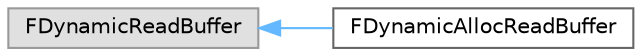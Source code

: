 digraph "Graphical Class Hierarchy"
{
 // INTERACTIVE_SVG=YES
 // LATEX_PDF_SIZE
  bgcolor="transparent";
  edge [fontname=Helvetica,fontsize=10,labelfontname=Helvetica,labelfontsize=10];
  node [fontname=Helvetica,fontsize=10,shape=box,height=0.2,width=0.4];
  rankdir="LR";
  Node0 [id="Node000000",label="FDynamicReadBuffer",height=0.2,width=0.4,color="grey60", fillcolor="#E0E0E0", style="filled",tooltip=" "];
  Node0 -> Node1 [id="edge3753_Node000000_Node000001",dir="back",color="steelblue1",style="solid",tooltip=" "];
  Node1 [id="Node000001",label="FDynamicAllocReadBuffer",height=0.2,width=0.4,color="grey40", fillcolor="white", style="filled",URL="$da/d9d/structFDynamicAllocReadBuffer.html",tooltip=" "];
}
